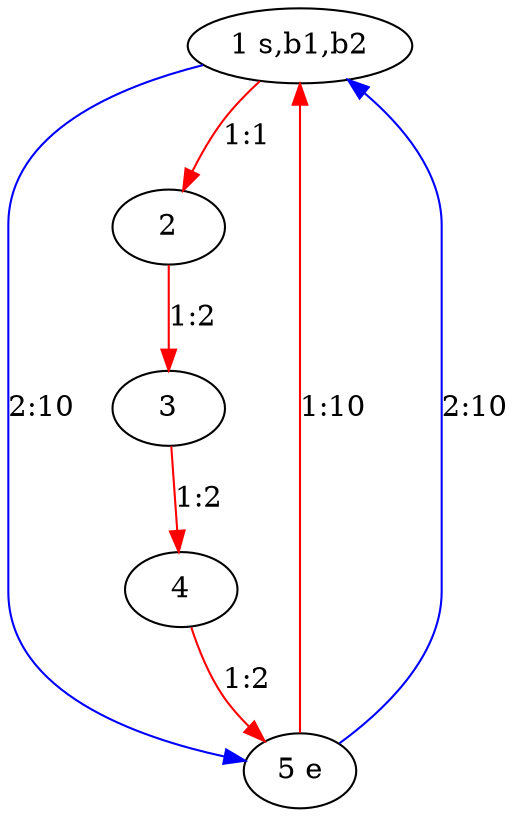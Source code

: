 digraph "instance-8" {
	1 [label="1 s,b1,b2"]
	5 [label="5 e"]
	2 [label=2]
	1 -> 2 [label="1:1" color=red weight=1]
	3 [label=3]
	2 -> 3 [label="1:2" color=red weight=2]
	4 [label=4]
	3 -> 4 [label="1:2" color=red weight=2]
	4 -> 5 [label="1:2" color=red weight=2]
	5 -> 1 [label="1:10" color=red weight=10]
	1 -> 5 [label="2:10" color=blue weight=10]
	5 -> 1 [label="2:10" color=blue weight=10]
}
